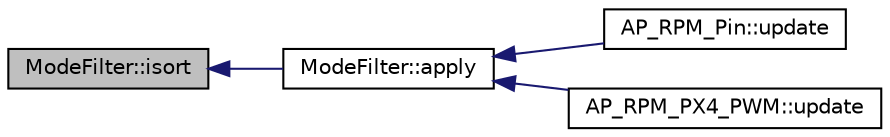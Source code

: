 digraph "ModeFilter::isort"
{
 // INTERACTIVE_SVG=YES
  edge [fontname="Helvetica",fontsize="10",labelfontname="Helvetica",labelfontsize="10"];
  node [fontname="Helvetica",fontsize="10",shape=record];
  rankdir="LR";
  Node1 [label="ModeFilter::isort",height=0.2,width=0.4,color="black", fillcolor="grey75", style="filled", fontcolor="black"];
  Node1 -> Node2 [dir="back",color="midnightblue",fontsize="10",style="solid",fontname="Helvetica"];
  Node2 [label="ModeFilter::apply",height=0.2,width=0.4,color="black", fillcolor="white", style="filled",URL="$classModeFilter.html#af9c3473ac6141552ad5de4ff95dd197b"];
  Node2 -> Node3 [dir="back",color="midnightblue",fontsize="10",style="solid",fontname="Helvetica"];
  Node3 [label="AP_RPM_Pin::update",height=0.2,width=0.4,color="black", fillcolor="white", style="filled",URL="$classAP__RPM__Pin.html#acb3793e46dca88cf933ce51d9568c59b"];
  Node2 -> Node4 [dir="back",color="midnightblue",fontsize="10",style="solid",fontname="Helvetica"];
  Node4 [label="AP_RPM_PX4_PWM::update",height=0.2,width=0.4,color="black", fillcolor="white", style="filled",URL="$classAP__RPM__PX4__PWM.html#a3672b27271c7dad92fae0743275db572"];
}
